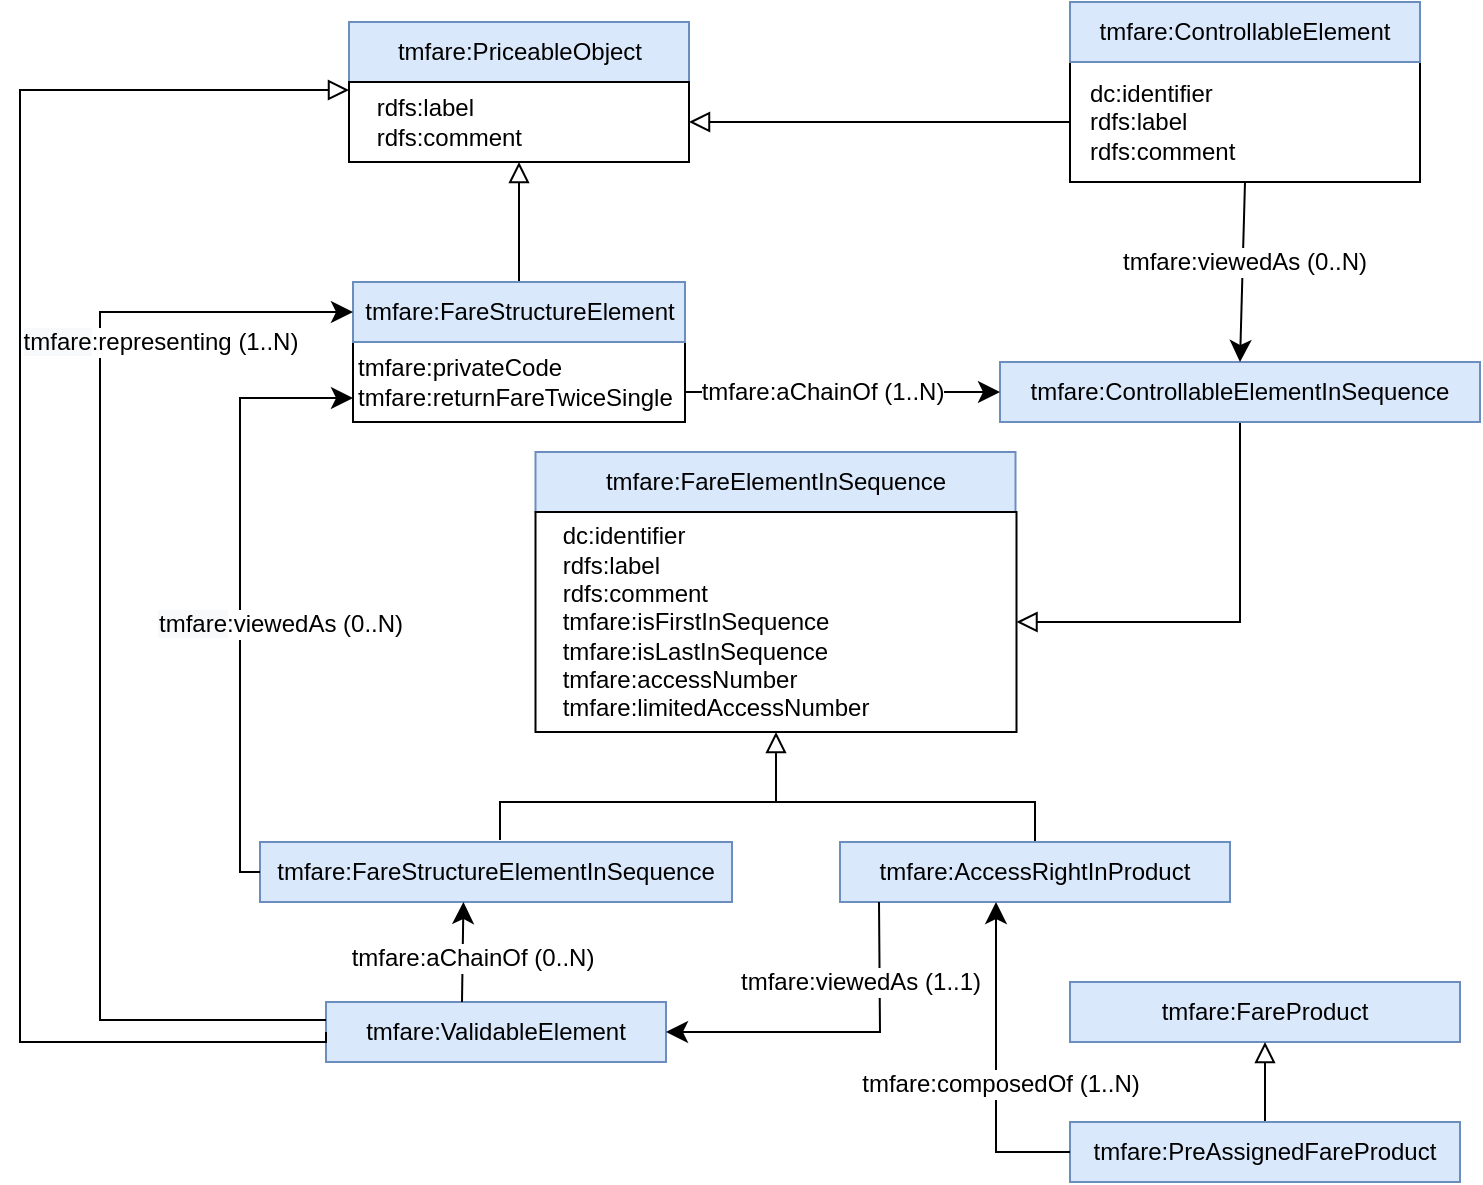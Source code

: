 <mxfile version="14.6.13" type="device"><diagram id="c9GEOogZP1jZy3c74fSu" name="Página-1"><mxGraphModel dx="1422" dy="822" grid="1" gridSize="10" guides="1" tooltips="1" connect="1" arrows="1" fold="1" page="1" pageScale="1" pageWidth="827" pageHeight="1169" math="0" shadow="0"><root><mxCell id="0"/><mxCell id="1" parent="0"/><mxCell id="CmSyXfsX9b2hOgppisvg-1" value="tmfare:privateCode&lt;br&gt;tmfare:returnFareTwiceSingle" style="rounded=0;whiteSpace=wrap;html=1;snapToPoint=1;points=[[0.1,0],[0.2,0],[0.3,0],[0.4,0],[0.5,0],[0.6,0],[0.7,0],[0.8,0],[0.9,0],[0,0.1],[0,0.3],[0,0.5],[0,0.7],[0,0.9],[0.1,1],[0.2,1],[0.3,1],[0.4,1],[0.5,1],[0.6,1],[0.7,1],[0.8,1],[0.9,1],[1,0.1],[1,0.3],[1,0.5],[1,0.7],[1,0.9]];align=left;" parent="1" vertex="1"><mxGeometry x="186.5" y="390" width="166" height="40" as="geometry"/></mxCell><mxCell id="NOhZKL2yJx6t2_N1ulqj-10" style="edgeStyle=orthogonalEdgeStyle;rounded=0;orthogonalLoop=1;jettySize=auto;html=1;endArrow=block;endFill=0;endSize=8;entryX=0.5;entryY=1;entryDx=0;entryDy=0;" parent="1" source="CmSyXfsX9b2hOgppisvg-2" target="NOhZKL2yJx6t2_N1ulqj-9" edge="1"><mxGeometry relative="1" as="geometry"><mxPoint x="269.5" y="310" as="targetPoint"/></mxGeometry></mxCell><mxCell id="CmSyXfsX9b2hOgppisvg-2" value="tmfare:FareStructureElement" style="rounded=0;whiteSpace=wrap;html=1;snapToPoint=1;points=[[0.1,0],[0.2,0],[0.3,0],[0.4,0],[0.5,0],[0.6,0],[0.7,0],[0.8,0],[0.9,0],[0,0.1],[0,0.3],[0,0.5],[0,0.7],[0,0.9],[0.1,1],[0.2,1],[0.3,1],[0.4,1],[0.5,1],[0.6,1],[0.7,1],[0.8,1],[0.9,1],[1,0.1],[1,0.3],[1,0.5],[1,0.7],[1,0.9]];fillColor=#dae8fc;strokeColor=#6c8ebf;" parent="1" vertex="1"><mxGeometry x="186.5" y="360" width="166" height="30" as="geometry"/></mxCell><mxCell id="9vLJdX3Ljk0YXYnPDW_2-3" style="edgeStyle=orthogonalEdgeStyle;rounded=0;orthogonalLoop=1;jettySize=auto;html=1;entryX=0.5;entryY=1;entryDx=0;entryDy=0;endArrow=block;endFill=0;endSize=8;" parent="1" target="9vLJdX3Ljk0YXYnPDW_2-2" edge="1"><mxGeometry relative="1" as="geometry"><mxPoint x="260" y="639" as="sourcePoint"/><Array as="points"><mxPoint x="260" y="639"/><mxPoint x="260" y="620"/><mxPoint x="398" y="620"/></Array></mxGeometry></mxCell><mxCell id="CmSyXfsX9b2hOgppisvg-6" value="tmfare:FareStructureElementInSequence" style="rounded=0;whiteSpace=wrap;html=1;snapToPoint=1;points=[[0.1,0],[0.2,0],[0.3,0],[0.4,0],[0.5,0],[0.6,0],[0.7,0],[0.8,0],[0.9,0],[0,0.1],[0,0.3],[0,0.5],[0,0.7],[0,0.9],[0.1,1],[0.2,1],[0.3,1],[0.4,1],[0.5,1],[0.6,1],[0.7,1],[0.8,1],[0.9,1],[1,0.1],[1,0.3],[1,0.5],[1,0.7],[1,0.9]];fillColor=#dae8fc;strokeColor=#6c8ebf;" parent="1" vertex="1"><mxGeometry x="140" y="640" width="236" height="30" as="geometry"/></mxCell><mxCell id="CmSyXfsX9b2hOgppisvg-12" value="" style="endArrow=classic;html=1;exitX=0;exitY=0.5;exitDx=0;exitDy=0;entryX=0;entryY=0.7;entryDx=0;entryDy=0;endSize=8;arcSize=0;" parent="1" source="CmSyXfsX9b2hOgppisvg-6" target="CmSyXfsX9b2hOgppisvg-1" edge="1"><mxGeometry width="50" height="50" relative="1" as="geometry"><mxPoint x="16.46" y="666" as="sourcePoint"/><mxPoint x="390" y="530" as="targetPoint"/><Array as="points"><mxPoint x="130" y="655"/><mxPoint x="130" y="540"/><mxPoint x="130" y="418"/></Array></mxGeometry></mxCell><mxCell id="CmSyXfsX9b2hOgppisvg-13" value="&lt;span style=&quot;background-color: rgb(248 , 249 , 250)&quot;&gt;tmfare&lt;/span&gt;:viewedAs (0..N)&lt;span style=&quot;background-color: rgb(248 , 249 , 250)&quot;&gt;&lt;br&gt;&lt;/span&gt;" style="text;html=1;align=center;verticalAlign=middle;resizable=0;points=[];labelBackgroundColor=#ffffff;" parent="CmSyXfsX9b2hOgppisvg-12" vertex="1" connectable="0"><mxGeometry x="-0.127" relative="1" as="geometry"><mxPoint x="20" y="-2" as="offset"/></mxGeometry></mxCell><mxCell id="NOhZKL2yJx6t2_N1ulqj-1" style="edgeStyle=orthogonalEdgeStyle;rounded=0;orthogonalLoop=1;jettySize=auto;html=1;entryX=1;entryY=0.5;entryDx=0;entryDy=0;endArrow=block;endFill=0;exitX=0.5;exitY=1;exitDx=0;exitDy=0;endSize=8;" parent="1" source="CmSyXfsX9b2hOgppisvg-16" target="9vLJdX3Ljk0YXYnPDW_2-2" edge="1"><mxGeometry relative="1" as="geometry"><mxPoint x="630" y="430" as="sourcePoint"/></mxGeometry></mxCell><mxCell id="CmSyXfsX9b2hOgppisvg-16" value="tmfare:ControllableElementInSequence" style="rounded=0;whiteSpace=wrap;html=1;snapToPoint=1;points=[[0.1,0],[0.2,0],[0.3,0],[0.4,0],[0.5,0],[0.6,0],[0.7,0],[0.8,0],[0.9,0],[0,0.1],[0,0.3],[0,0.5],[0,0.7],[0,0.9],[0.1,1],[0.2,1],[0.3,1],[0.4,1],[0.5,1],[0.6,1],[0.7,1],[0.8,1],[0.9,1],[1,0.1],[1,0.3],[1,0.5],[1,0.7],[1,0.9]];fillColor=#dae8fc;strokeColor=#6c8ebf;" parent="1" vertex="1"><mxGeometry x="510" y="400" width="240" height="30" as="geometry"/></mxCell><mxCell id="CmSyXfsX9b2hOgppisvg-18" value="" style="endArrow=classic;html=1;exitX=1;exitY=0.625;exitDx=0;exitDy=0;endSize=8;arcSize=0;entryX=0;entryY=0.5;entryDx=0;entryDy=0;exitPerimeter=0;" parent="1" source="CmSyXfsX9b2hOgppisvg-1" target="CmSyXfsX9b2hOgppisvg-16" edge="1"><mxGeometry width="50" height="50" relative="1" as="geometry"><mxPoint x="442.5" y="490" as="sourcePoint"/><mxPoint x="510" y="415" as="targetPoint"/></mxGeometry></mxCell><mxCell id="CmSyXfsX9b2hOgppisvg-19" value="&lt;div&gt;tmfare:aChainOf (1..N)&lt;/div&gt;" style="text;html=1;align=center;verticalAlign=middle;resizable=0;points=[];labelBackgroundColor=#ffffff;" parent="CmSyXfsX9b2hOgppisvg-18" vertex="1" connectable="0"><mxGeometry x="-0.127" relative="1" as="geometry"><mxPoint as="offset"/></mxGeometry></mxCell><mxCell id="ydI7nrytHums81XhPfV_-8" style="edgeStyle=orthogonalEdgeStyle;rounded=0;orthogonalLoop=1;jettySize=auto;html=1;entryX=1;entryY=0.5;entryDx=0;entryDy=0;endArrow=block;endFill=0;endSize=8;" edge="1" parent="1" source="CmSyXfsX9b2hOgppisvg-23" target="NOhZKL2yJx6t2_N1ulqj-9"><mxGeometry relative="1" as="geometry"/></mxCell><mxCell id="CmSyXfsX9b2hOgppisvg-23" value="dc:identifier&lt;span&gt;&amp;nbsp;&lt;br&gt;rdfs:label&lt;/span&gt;&lt;br&gt;&lt;span&gt;rdfs:comment&lt;/span&gt;" style="rounded=0;whiteSpace=wrap;html=1;snapToPoint=1;points=[[0.1,0],[0.2,0],[0.3,0],[0.4,0],[0.5,0],[0.6,0],[0.7,0],[0.8,0],[0.9,0],[0,0.1],[0,0.3],[0,0.5],[0,0.7],[0,0.9],[0.1,1],[0.2,1],[0.3,1],[0.4,1],[0.5,1],[0.6,1],[0.7,1],[0.8,1],[0.9,1],[1,0.1],[1,0.3],[1,0.5],[1,0.7],[1,0.9]];align=left;spacing=10;" parent="1" vertex="1"><mxGeometry x="545" y="250" width="175" height="60" as="geometry"/></mxCell><mxCell id="CmSyXfsX9b2hOgppisvg-24" value="tmfare:ControllableElement" style="rounded=0;whiteSpace=wrap;html=1;snapToPoint=1;points=[[0.1,0],[0.2,0],[0.3,0],[0.4,0],[0.5,0],[0.6,0],[0.7,0],[0.8,0],[0.9,0],[0,0.1],[0,0.3],[0,0.5],[0,0.7],[0,0.9],[0.1,1],[0.2,1],[0.3,1],[0.4,1],[0.5,1],[0.6,1],[0.7,1],[0.8,1],[0.9,1],[1,0.1],[1,0.3],[1,0.5],[1,0.7],[1,0.9]];fillColor=#dae8fc;strokeColor=#6c8ebf;" parent="1" vertex="1"><mxGeometry x="545" y="220" width="175" height="30" as="geometry"/></mxCell><mxCell id="CmSyXfsX9b2hOgppisvg-28" value="" style="endArrow=classic;html=1;endSize=8;arcSize=0;entryX=0.5;entryY=0;entryDx=0;entryDy=0;exitX=0.5;exitY=1;exitDx=0;exitDy=0;" parent="1" source="CmSyXfsX9b2hOgppisvg-23" target="CmSyXfsX9b2hOgppisvg-16" edge="1"><mxGeometry width="50" height="50" relative="1" as="geometry"><mxPoint x="630" y="310" as="sourcePoint"/><mxPoint x="510" y="350" as="targetPoint"/></mxGeometry></mxCell><mxCell id="CmSyXfsX9b2hOgppisvg-29" value="&lt;div&gt;tmfare:viewedAs (0..N)&lt;/div&gt;" style="text;html=1;align=center;verticalAlign=middle;resizable=0;points=[];labelBackgroundColor=#ffffff;" parent="CmSyXfsX9b2hOgppisvg-28" vertex="1" connectable="0"><mxGeometry x="-0.127" relative="1" as="geometry"><mxPoint as="offset"/></mxGeometry></mxCell><mxCell id="9vLJdX3Ljk0YXYnPDW_2-1" value="tmfare:FareElementInSequence" style="rounded=0;whiteSpace=wrap;html=1;snapToPoint=1;points=[[0.1,0],[0.2,0],[0.3,0],[0.4,0],[0.5,0],[0.6,0],[0.7,0],[0.8,0],[0.9,0],[0,0.1],[0,0.3],[0,0.5],[0,0.7],[0,0.9],[0.1,1],[0.2,1],[0.3,1],[0.4,1],[0.5,1],[0.6,1],[0.7,1],[0.8,1],[0.9,1],[1,0.1],[1,0.3],[1,0.5],[1,0.7],[1,0.9]];fillColor=#dae8fc;strokeColor=#6c8ebf;" parent="1" vertex="1"><mxGeometry x="277.75" y="445" width="240" height="30" as="geometry"/></mxCell><mxCell id="9vLJdX3Ljk0YXYnPDW_2-2" value="&amp;nbsp;dc:identifier&lt;br&gt;&lt;span&gt;&amp;nbsp;rdfs:label&lt;/span&gt;&lt;br&gt;&amp;nbsp;rdfs:comment&lt;br&gt;&amp;nbsp;tmfare:isFirstInSequence&lt;br&gt;&amp;nbsp;tmfare:isLastInSequence&lt;br&gt;&amp;nbsp;tmfare:accessNumber&lt;br&gt;&amp;nbsp;tmfare:limitedAccessNumber" style="rounded=0;whiteSpace=wrap;html=1;snapToPoint=1;points=[[0.1,0],[0.2,0],[0.3,0],[0.4,0],[0.5,0],[0.6,0],[0.7,0],[0.8,0],[0.9,0],[0,0.1],[0,0.3],[0,0.5],[0,0.7],[0,0.9],[0.1,1],[0.2,1],[0.3,1],[0.4,1],[0.5,1],[0.6,1],[0.7,1],[0.8,1],[0.9,1],[1,0.1],[1,0.3],[1,0.5],[1,0.7],[1,0.9]];align=left;spacing=10;" parent="1" vertex="1"><mxGeometry x="277.75" y="475" width="240.5" height="110" as="geometry"/></mxCell><mxCell id="9vLJdX3Ljk0YXYnPDW_2-10" style="edgeStyle=orthogonalEdgeStyle;rounded=0;orthogonalLoop=1;jettySize=auto;html=1;exitX=0.5;exitY=0;exitDx=0;exitDy=0;endArrow=none;endFill=0;" parent="1" source="9vLJdX3Ljk0YXYnPDW_2-8" edge="1"><mxGeometry relative="1" as="geometry"><mxPoint x="390" y="620" as="targetPoint"/><Array as="points"><mxPoint x="528" y="620"/></Array></mxGeometry></mxCell><mxCell id="9vLJdX3Ljk0YXYnPDW_2-8" value="tmfare:AccessRightInProduct" style="rounded=0;whiteSpace=wrap;html=1;snapToPoint=1;points=[[0.1,0],[0.2,0],[0.3,0],[0.4,0],[0.5,0],[0.6,0],[0.7,0],[0.8,0],[0.9,0],[0,0.1],[0,0.3],[0,0.5],[0,0.7],[0,0.9],[0.1,1],[0.2,1],[0.3,1],[0.4,1],[0.5,1],[0.6,1],[0.7,1],[0.8,1],[0.9,1],[1,0.1],[1,0.3],[1,0.5],[1,0.7],[1,0.9]];fillColor=#dae8fc;strokeColor=#6c8ebf;" parent="1" vertex="1"><mxGeometry x="430" y="640" width="195" height="30" as="geometry"/></mxCell><mxCell id="NOhZKL2yJx6t2_N1ulqj-5" value="tmfare:ValidableElement" style="rounded=0;whiteSpace=wrap;html=1;snapToPoint=1;points=[[0.1,0],[0.2,0],[0.3,0],[0.4,0],[0.5,0],[0.6,0],[0.7,0],[0.8,0],[0.9,0],[0,0.1],[0,0.3],[0,0.5],[0,0.7],[0,0.9],[0.1,1],[0.2,1],[0.3,1],[0.4,1],[0.5,1],[0.6,1],[0.7,1],[0.8,1],[0.9,1],[1,0.1],[1,0.3],[1,0.5],[1,0.7],[1,0.9]];fillColor=#dae8fc;strokeColor=#6c8ebf;" parent="1" vertex="1"><mxGeometry x="173" y="720" width="170" height="30" as="geometry"/></mxCell><mxCell id="NOhZKL2yJx6t2_N1ulqj-11" style="edgeStyle=orthogonalEdgeStyle;rounded=0;orthogonalLoop=1;jettySize=auto;html=1;entryX=0;entryY=0.1;entryDx=0;entryDy=0;endArrow=block;endFill=0;endSize=8;exitX=0;exitY=0.5;exitDx=0;exitDy=0;" parent="1" source="NOhZKL2yJx6t2_N1ulqj-5" target="NOhZKL2yJx6t2_N1ulqj-9" edge="1"><mxGeometry relative="1" as="geometry"><mxPoint x="173.333" y="760" as="sourcePoint"/><Array as="points"><mxPoint x="173" y="740"/><mxPoint x="20" y="740"/><mxPoint x="20" y="264"/></Array></mxGeometry></mxCell><mxCell id="NOhZKL2yJx6t2_N1ulqj-8" value="tmfare:PriceableObject" style="rounded=0;whiteSpace=wrap;html=1;snapToPoint=1;points=[[0.1,0],[0.2,0],[0.3,0],[0.4,0],[0.5,0],[0.6,0],[0.7,0],[0.8,0],[0.9,0],[0,0.1],[0,0.3],[0,0.5],[0,0.7],[0,0.9],[0.1,1],[0.2,1],[0.3,1],[0.4,1],[0.5,1],[0.6,1],[0.7,1],[0.8,1],[0.9,1],[1,0.1],[1,0.3],[1,0.5],[1,0.7],[1,0.9]];fillColor=#dae8fc;strokeColor=#6c8ebf;" parent="1" vertex="1"><mxGeometry x="184.5" y="230" width="170" height="30" as="geometry"/></mxCell><mxCell id="NOhZKL2yJx6t2_N1ulqj-9" value="&amp;nbsp;rdfs:label&lt;br&gt;&amp;nbsp;rdfs:comment" style="rounded=0;whiteSpace=wrap;html=1;snapToPoint=1;points=[[0.1,0],[0.2,0],[0.3,0],[0.4,0],[0.5,0],[0.6,0],[0.7,0],[0.8,0],[0.9,0],[0,0.1],[0,0.3],[0,0.5],[0,0.7],[0,0.9],[0.1,1],[0.2,1],[0.3,1],[0.4,1],[0.5,1],[0.6,1],[0.7,1],[0.8,1],[0.9,1],[1,0.1],[1,0.3],[1,0.5],[1,0.7],[1,0.9]];align=left;spacing=10;" parent="1" vertex="1"><mxGeometry x="184.5" y="260" width="170" height="40" as="geometry"/></mxCell><mxCell id="NOhZKL2yJx6t2_N1ulqj-15" value="" style="endArrow=classic;html=1;exitX=0.4;exitY=0;exitDx=0;exitDy=0;entryX=0.431;entryY=1;entryDx=0;entryDy=0;endSize=8;arcSize=0;entryPerimeter=0;" parent="1" source="NOhZKL2yJx6t2_N1ulqj-5" target="CmSyXfsX9b2hOgppisvg-6" edge="1"><mxGeometry width="50" height="50" relative="1" as="geometry"><mxPoint x="400" y="785" as="sourcePoint"/><mxPoint x="574.0" y="785" as="targetPoint"/></mxGeometry></mxCell><mxCell id="NOhZKL2yJx6t2_N1ulqj-16" value="&lt;div&gt;tmfare:aChainOf (0..N)&lt;/div&gt;" style="text;html=1;align=center;verticalAlign=middle;resizable=0;points=[];labelBackgroundColor=#ffffff;" parent="NOhZKL2yJx6t2_N1ulqj-15" vertex="1" connectable="0"><mxGeometry x="-0.127" relative="1" as="geometry"><mxPoint x="4.17" as="offset"/></mxGeometry></mxCell><mxCell id="NOhZKL2yJx6t2_N1ulqj-20" value="tmfare:FareProduct" style="rounded=0;whiteSpace=wrap;html=1;snapToPoint=1;points=[[0.1,0],[0.2,0],[0.3,0],[0.4,0],[0.5,0],[0.6,0],[0.7,0],[0.8,0],[0.9,0],[0,0.1],[0,0.3],[0,0.5],[0,0.7],[0,0.9],[0.1,1],[0.2,1],[0.3,1],[0.4,1],[0.5,1],[0.6,1],[0.7,1],[0.8,1],[0.9,1],[1,0.1],[1,0.3],[1,0.5],[1,0.7],[1,0.9]];fillColor=#dae8fc;strokeColor=#6c8ebf;" parent="1" vertex="1"><mxGeometry x="545" y="710" width="195" height="30" as="geometry"/></mxCell><mxCell id="NOhZKL2yJx6t2_N1ulqj-22" style="edgeStyle=orthogonalEdgeStyle;rounded=0;orthogonalLoop=1;jettySize=auto;html=1;entryX=0.5;entryY=1;entryDx=0;entryDy=0;endArrow=block;endFill=0;endSize=8;" parent="1" source="NOhZKL2yJx6t2_N1ulqj-21" target="NOhZKL2yJx6t2_N1ulqj-20" edge="1"><mxGeometry relative="1" as="geometry"/></mxCell><mxCell id="NOhZKL2yJx6t2_N1ulqj-21" value="tmfare:PreAssignedFareProduct" style="rounded=0;whiteSpace=wrap;html=1;snapToPoint=1;points=[[0.1,0],[0.2,0],[0.3,0],[0.4,0],[0.5,0],[0.6,0],[0.7,0],[0.8,0],[0.9,0],[0,0.1],[0,0.3],[0,0.5],[0,0.7],[0,0.9],[0.1,1],[0.2,1],[0.3,1],[0.4,1],[0.5,1],[0.6,1],[0.7,1],[0.8,1],[0.9,1],[1,0.1],[1,0.3],[1,0.5],[1,0.7],[1,0.9]];fillColor=#dae8fc;strokeColor=#6c8ebf;" parent="1" vertex="1"><mxGeometry x="545" y="780" width="195" height="30" as="geometry"/></mxCell><mxCell id="NOhZKL2yJx6t2_N1ulqj-23" value="" style="endArrow=classic;html=1;exitX=0;exitY=0.5;exitDx=0;exitDy=0;entryX=0.4;entryY=1;entryDx=0;entryDy=0;endSize=8;arcSize=0;" parent="1" source="NOhZKL2yJx6t2_N1ulqj-21" target="9vLJdX3Ljk0YXYnPDW_2-8" edge="1"><mxGeometry width="50" height="50" relative="1" as="geometry"><mxPoint x="460" y="780" as="sourcePoint"/><mxPoint x="460.716" y="730" as="targetPoint"/><Array as="points"><mxPoint x="508" y="795"/></Array></mxGeometry></mxCell><mxCell id="NOhZKL2yJx6t2_N1ulqj-24" value="&lt;div&gt;tmfare:composedOf (1..N)&lt;/div&gt;" style="text;html=1;align=center;verticalAlign=middle;resizable=0;points=[];labelBackgroundColor=#ffffff;" parent="NOhZKL2yJx6t2_N1ulqj-23" vertex="1" connectable="0"><mxGeometry x="-0.127" relative="1" as="geometry"><mxPoint x="2" y="-1" as="offset"/></mxGeometry></mxCell><mxCell id="xXy0kiwXlh4mdDgnTE2h-1" value="" style="endArrow=classic;html=1;exitX=0;exitY=0.3;exitDx=0;exitDy=0;entryX=0;entryY=0.5;entryDx=0;entryDy=0;endSize=8;arcSize=0;" parent="1" source="NOhZKL2yJx6t2_N1ulqj-5" target="CmSyXfsX9b2hOgppisvg-2" edge="1"><mxGeometry width="50" height="50" relative="1" as="geometry"><mxPoint x="120" y="698" as="sourcePoint"/><mxPoint x="166.5" y="445" as="targetPoint"/><Array as="points"><mxPoint x="60" y="729"/><mxPoint x="60" y="583"/><mxPoint x="60" y="445"/><mxPoint x="60" y="375"/></Array></mxGeometry></mxCell><mxCell id="xXy0kiwXlh4mdDgnTE2h-2" value="&lt;span style=&quot;background-color: rgb(248 , 249 , 250)&quot;&gt;tmfare&lt;/span&gt;:representing (1..N)&lt;span style=&quot;background-color: rgb(248 , 249 , 250)&quot;&gt;&lt;br&gt;&lt;/span&gt;" style="text;html=1;align=center;verticalAlign=middle;resizable=0;points=[];labelBackgroundColor=#ffffff;" parent="xXy0kiwXlh4mdDgnTE2h-1" vertex="1" connectable="0"><mxGeometry x="-0.127" relative="1" as="geometry"><mxPoint x="30" y="-193" as="offset"/></mxGeometry></mxCell><mxCell id="XxOiytA-Y_V83XQZR2u_-2" value="" style="endArrow=classic;html=1;exitX=0.1;exitY=1;exitDx=0;exitDy=0;entryX=1;entryY=0.5;entryDx=0;entryDy=0;endSize=8;arcSize=0;" parent="1" source="9vLJdX3Ljk0YXYnPDW_2-8" target="NOhZKL2yJx6t2_N1ulqj-5" edge="1"><mxGeometry width="50" height="50" relative="1" as="geometry"><mxPoint x="277.75" y="850" as="sourcePoint"/><mxPoint x="474.75" y="850" as="targetPoint"/><Array as="points"><mxPoint x="450" y="735"/></Array></mxGeometry></mxCell><mxCell id="XxOiytA-Y_V83XQZR2u_-3" value="&lt;div&gt;tmfare:viewedAs (1..1)&lt;br&gt;&lt;/div&gt;" style="text;html=1;align=center;verticalAlign=middle;resizable=0;points=[];labelBackgroundColor=#ffffff;" parent="XxOiytA-Y_V83XQZR2u_-2" vertex="1" connectable="0"><mxGeometry x="-0.127" relative="1" as="geometry"><mxPoint y="-25" as="offset"/></mxGeometry></mxCell></root></mxGraphModel></diagram></mxfile>